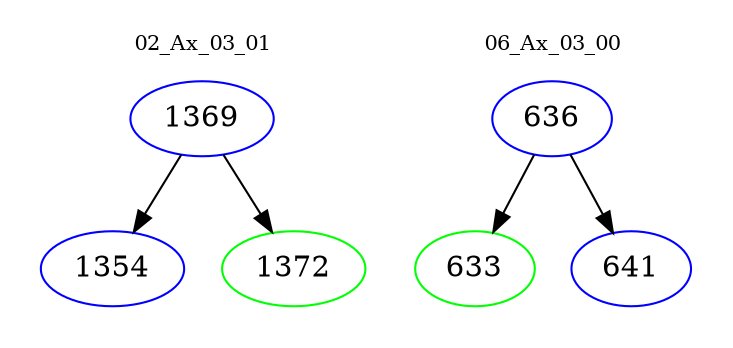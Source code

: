 digraph{
subgraph cluster_0 {
color = white
label = "02_Ax_03_01";
fontsize=10;
T0_1369 [label="1369", color="blue"]
T0_1369 -> T0_1354 [color="black"]
T0_1354 [label="1354", color="blue"]
T0_1369 -> T0_1372 [color="black"]
T0_1372 [label="1372", color="green"]
}
subgraph cluster_1 {
color = white
label = "06_Ax_03_00";
fontsize=10;
T1_636 [label="636", color="blue"]
T1_636 -> T1_633 [color="black"]
T1_633 [label="633", color="green"]
T1_636 -> T1_641 [color="black"]
T1_641 [label="641", color="blue"]
}
}
